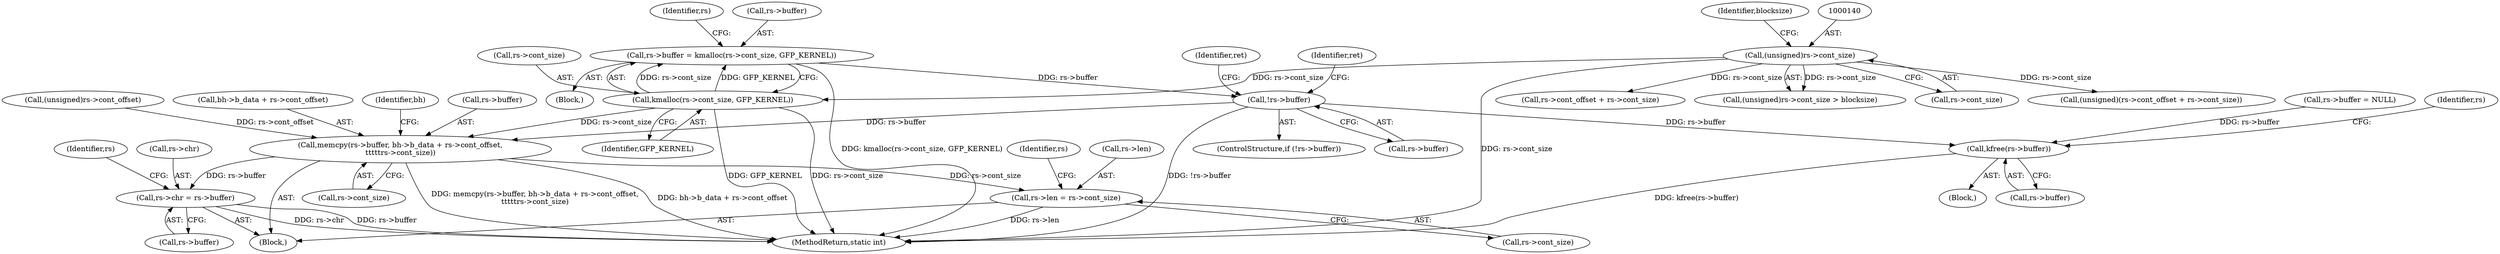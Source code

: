 digraph "0_linux_f54e18f1b831c92f6512d2eedb224cd63d607d3d@API" {
"1000168" [label="(Call,rs->buffer = kmalloc(rs->cont_size, GFP_KERNEL))"];
"1000172" [label="(Call,kmalloc(rs->cont_size, GFP_KERNEL))"];
"1000139" [label="(Call,(unsigned)rs->cont_size)"];
"1000178" [label="(Call,!rs->buffer)"];
"1000214" [label="(Call,memcpy(rs->buffer, bh->b_data + rs->cont_offset,\n\t\t\t\t\trs->cont_size))"];
"1000230" [label="(Call,rs->chr = rs->buffer)"];
"1000237" [label="(Call,rs->len = rs->cont_size)"];
"1000264" [label="(Call,kfree(rs->buffer))"];
"1000234" [label="(Call,rs->buffer)"];
"1000180" [label="(Identifier,rs)"];
"1000239" [label="(Identifier,rs)"];
"1000241" [label="(Call,rs->cont_size)"];
"1000121" [label="(Call,rs->buffer = NULL)"];
"1000144" [label="(Identifier,blocksize)"];
"1000148" [label="(Call,rs->cont_offset + rs->cont_size)"];
"1000129" [label="(Call,(unsigned)rs->cont_offset)"];
"1000178" [label="(Call,!rs->buffer)"];
"1000138" [label="(Call,(unsigned)rs->cont_size > blocksize)"];
"1000184" [label="(Identifier,ret)"];
"1000218" [label="(Call,bh->b_data + rs->cont_offset)"];
"1000214" [label="(Call,memcpy(rs->buffer, bh->b_data + rs->cont_offset,\n\t\t\t\t\trs->cont_size))"];
"1000246" [label="(Identifier,rs)"];
"1000169" [label="(Call,rs->buffer)"];
"1000231" [label="(Call,rs->chr)"];
"1000229" [label="(Identifier,bh)"];
"1000237" [label="(Call,rs->len = rs->cont_size)"];
"1000102" [label="(Block,)"];
"1000270" [label="(Identifier,rs)"];
"1000166" [label="(Block,)"];
"1000176" [label="(Identifier,GFP_KERNEL)"];
"1000189" [label="(Identifier,ret)"];
"1000225" [label="(Call,rs->cont_size)"];
"1000172" [label="(Call,kmalloc(rs->cont_size, GFP_KERNEL))"];
"1000264" [label="(Call,kfree(rs->buffer))"];
"1000215" [label="(Call,rs->buffer)"];
"1000275" [label="(MethodReturn,static int)"];
"1000141" [label="(Call,rs->cont_size)"];
"1000173" [label="(Call,rs->cont_size)"];
"1000230" [label="(Call,rs->chr = rs->buffer)"];
"1000139" [label="(Call,(unsigned)rs->cont_size)"];
"1000179" [label="(Call,rs->buffer)"];
"1000177" [label="(ControlStructure,if (!rs->buffer))"];
"1000265" [label="(Call,rs->buffer)"];
"1000146" [label="(Call,(unsigned)(rs->cont_offset + rs->cont_size))"];
"1000213" [label="(Block,)"];
"1000168" [label="(Call,rs->buffer = kmalloc(rs->cont_size, GFP_KERNEL))"];
"1000238" [label="(Call,rs->len)"];
"1000168" -> "1000166"  [label="AST: "];
"1000168" -> "1000172"  [label="CFG: "];
"1000169" -> "1000168"  [label="AST: "];
"1000172" -> "1000168"  [label="AST: "];
"1000180" -> "1000168"  [label="CFG: "];
"1000168" -> "1000275"  [label="DDG: kmalloc(rs->cont_size, GFP_KERNEL)"];
"1000172" -> "1000168"  [label="DDG: rs->cont_size"];
"1000172" -> "1000168"  [label="DDG: GFP_KERNEL"];
"1000168" -> "1000178"  [label="DDG: rs->buffer"];
"1000172" -> "1000176"  [label="CFG: "];
"1000173" -> "1000172"  [label="AST: "];
"1000176" -> "1000172"  [label="AST: "];
"1000172" -> "1000275"  [label="DDG: GFP_KERNEL"];
"1000172" -> "1000275"  [label="DDG: rs->cont_size"];
"1000139" -> "1000172"  [label="DDG: rs->cont_size"];
"1000172" -> "1000214"  [label="DDG: rs->cont_size"];
"1000139" -> "1000138"  [label="AST: "];
"1000139" -> "1000141"  [label="CFG: "];
"1000140" -> "1000139"  [label="AST: "];
"1000141" -> "1000139"  [label="AST: "];
"1000144" -> "1000139"  [label="CFG: "];
"1000139" -> "1000275"  [label="DDG: rs->cont_size"];
"1000139" -> "1000138"  [label="DDG: rs->cont_size"];
"1000139" -> "1000146"  [label="DDG: rs->cont_size"];
"1000139" -> "1000148"  [label="DDG: rs->cont_size"];
"1000178" -> "1000177"  [label="AST: "];
"1000178" -> "1000179"  [label="CFG: "];
"1000179" -> "1000178"  [label="AST: "];
"1000184" -> "1000178"  [label="CFG: "];
"1000189" -> "1000178"  [label="CFG: "];
"1000178" -> "1000275"  [label="DDG: !rs->buffer"];
"1000178" -> "1000214"  [label="DDG: rs->buffer"];
"1000178" -> "1000264"  [label="DDG: rs->buffer"];
"1000214" -> "1000213"  [label="AST: "];
"1000214" -> "1000225"  [label="CFG: "];
"1000215" -> "1000214"  [label="AST: "];
"1000218" -> "1000214"  [label="AST: "];
"1000225" -> "1000214"  [label="AST: "];
"1000229" -> "1000214"  [label="CFG: "];
"1000214" -> "1000275"  [label="DDG: memcpy(rs->buffer, bh->b_data + rs->cont_offset,\n\t\t\t\t\trs->cont_size)"];
"1000214" -> "1000275"  [label="DDG: bh->b_data + rs->cont_offset"];
"1000129" -> "1000214"  [label="DDG: rs->cont_offset"];
"1000214" -> "1000230"  [label="DDG: rs->buffer"];
"1000214" -> "1000237"  [label="DDG: rs->cont_size"];
"1000230" -> "1000213"  [label="AST: "];
"1000230" -> "1000234"  [label="CFG: "];
"1000231" -> "1000230"  [label="AST: "];
"1000234" -> "1000230"  [label="AST: "];
"1000239" -> "1000230"  [label="CFG: "];
"1000230" -> "1000275"  [label="DDG: rs->chr"];
"1000230" -> "1000275"  [label="DDG: rs->buffer"];
"1000237" -> "1000213"  [label="AST: "];
"1000237" -> "1000241"  [label="CFG: "];
"1000238" -> "1000237"  [label="AST: "];
"1000241" -> "1000237"  [label="AST: "];
"1000246" -> "1000237"  [label="CFG: "];
"1000237" -> "1000275"  [label="DDG: rs->len"];
"1000264" -> "1000102"  [label="AST: "];
"1000264" -> "1000265"  [label="CFG: "];
"1000265" -> "1000264"  [label="AST: "];
"1000270" -> "1000264"  [label="CFG: "];
"1000264" -> "1000275"  [label="DDG: kfree(rs->buffer)"];
"1000121" -> "1000264"  [label="DDG: rs->buffer"];
}
